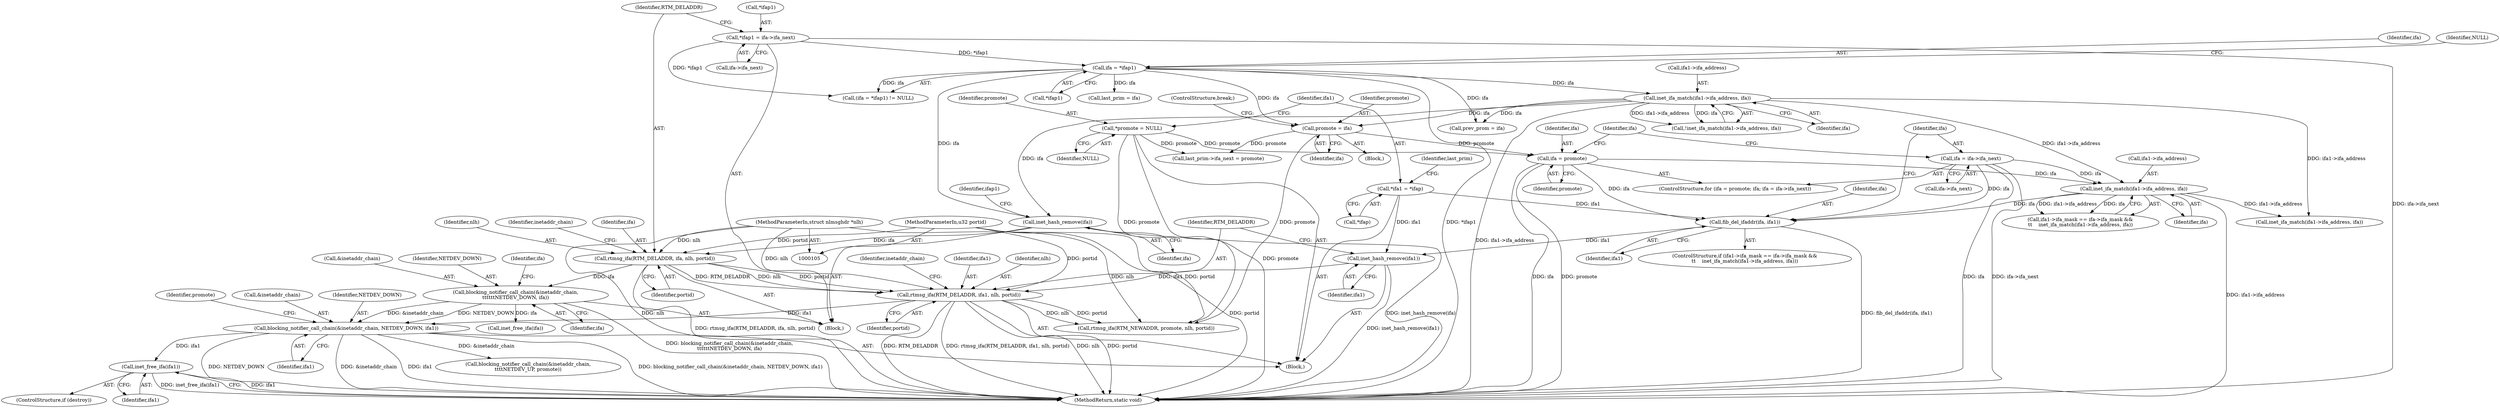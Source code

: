 digraph "0_linux_fbd40ea0180a2d328c5adc61414dc8bab9335ce2@API" {
"1000371" [label="(Call,inet_free_ifa(ifa1))"];
"1000289" [label="(Call,blocking_notifier_call_chain(&inetaddr_chain, NETDEV_DOWN, ifa1))"];
"1000234" [label="(Call,blocking_notifier_call_chain(&inetaddr_chain,\n\t\t\t\t\t\tNETDEV_DOWN, ifa))"];
"1000229" [label="(Call,rtmsg_ifa(RTM_DELADDR, ifa, nlh, portid))"];
"1000221" [label="(Call,inet_hash_remove(ifa))"];
"1000201" [label="(Call,inet_ifa_match(ifa1->ifa_address, ifa))"];
"1000160" [label="(Call,ifa = *ifap1)"];
"1000223" [label="(Call,*ifap1 = ifa->ifa_next)"];
"1000109" [label="(MethodParameterIn,struct nlmsghdr *nlh)"];
"1000110" [label="(MethodParameterIn,u32 portid)"];
"1000284" [label="(Call,rtmsg_ifa(RTM_DELADDR, ifa1, nlh, portid))"];
"1000282" [label="(Call,inet_hash_remove(ifa1))"];
"1000272" [label="(Call,fib_del_ifaddr(ifa, ifa1))"];
"1000252" [label="(Call,ifa = ifa->ifa_next)"];
"1000267" [label="(Call,inet_ifa_match(ifa1->ifa_address, ifa))"];
"1000248" [label="(Call,ifa = promote)"];
"1000113" [label="(Call,*promote = NULL)"];
"1000243" [label="(Call,promote = ifa)"];
"1000118" [label="(Call,*ifa1 = *ifap)"];
"1000244" [label="(Identifier,promote)"];
"1000221" [label="(Call,inet_hash_remove(ifa))"];
"1000295" [label="(Identifier,promote)"];
"1000113" [label="(Call,*promote = NULL)"];
"1000274" [label="(Identifier,ifa1)"];
"1000115" [label="(Identifier,NULL)"];
"1000271" [label="(Identifier,ifa)"];
"1000369" [label="(ControlStructure,if (destroy))"];
"1000291" [label="(Identifier,inetaddr_chain)"];
"1000160" [label="(Call,ifa = *ifap1)"];
"1000289" [label="(Call,blocking_notifier_call_chain(&inetaddr_chain, NETDEV_DOWN, ifa1))"];
"1000373" [label="(MethodReturn,static void)"];
"1000246" [label="(ControlStructure,break;)"];
"1000259" [label="(Call,ifa1->ifa_mask == ifa->ifa_mask &&\n\t\t    inet_ifa_match(ifa1->ifa_address, ifa))"];
"1000200" [label="(Call,!inet_ifa_match(ifa1->ifa_address, ifa))"];
"1000290" [label="(Call,&inetaddr_chain)"];
"1000205" [label="(Identifier,ifa)"];
"1000251" [label="(Identifier,ifa)"];
"1000234" [label="(Call,blocking_notifier_call_chain(&inetaddr_chain,\n\t\t\t\t\t\tNETDEV_DOWN, ifa))"];
"1000361" [label="(Call,inet_ifa_match(ifa1->ifa_address, ifa))"];
"1000372" [label="(Identifier,ifa1)"];
"1000238" [label="(Identifier,ifa)"];
"1000242" [label="(Block,)"];
"1000118" [label="(Call,*ifa1 = *ifap)"];
"1000226" [label="(Call,ifa->ifa_next)"];
"1000222" [label="(Identifier,ifa)"];
"1000240" [label="(Identifier,ifa)"];
"1000181" [label="(Call,last_prim = ifa)"];
"1000285" [label="(Identifier,RTM_DELADDR)"];
"1000235" [label="(Call,&inetaddr_chain)"];
"1000162" [label="(Call,*ifap1)"];
"1000286" [label="(Identifier,ifa1)"];
"1000120" [label="(Call,*ifap)"];
"1000231" [label="(Identifier,ifa)"];
"1000254" [label="(Call,ifa->ifa_next)"];
"1000111" [label="(Block,)"];
"1000110" [label="(MethodParameterIn,u32 portid)"];
"1000213" [label="(Call,prev_prom = ifa)"];
"1000287" [label="(Identifier,nlh)"];
"1000233" [label="(Identifier,portid)"];
"1000282" [label="(Call,inet_hash_remove(ifa1))"];
"1000237" [label="(Identifier,NETDEV_DOWN)"];
"1000202" [label="(Call,ifa1->ifa_address)"];
"1000201" [label="(Call,inet_ifa_match(ifa1->ifa_address, ifa))"];
"1000283" [label="(Identifier,ifa1)"];
"1000239" [label="(Call,inet_free_ifa(ifa))"];
"1000223" [label="(Call,*ifap1 = ifa->ifa_next)"];
"1000253" [label="(Identifier,ifa)"];
"1000284" [label="(Call,rtmsg_ifa(RTM_DELADDR, ifa1, nlh, portid))"];
"1000230" [label="(Identifier,RTM_DELADDR)"];
"1000252" [label="(Call,ifa = ifa->ifa_next)"];
"1000247" [label="(ControlStructure,for (ifa = promote; ifa; ifa = ifa->ifa_next))"];
"1000250" [label="(Identifier,promote)"];
"1000245" [label="(Identifier,ifa)"];
"1000229" [label="(Call,rtmsg_ifa(RTM_DELADDR, ifa, nlh, portid))"];
"1000371" [label="(Call,inet_free_ifa(ifa1))"];
"1000159" [label="(Call,(ifa = *ifap1) != NULL)"];
"1000335" [label="(Call,blocking_notifier_call_chain(&inetaddr_chain,\n\t\t\t\tNETDEV_UP, promote))"];
"1000224" [label="(Call,*ifap1)"];
"1000161" [label="(Identifier,ifa)"];
"1000288" [label="(Identifier,portid)"];
"1000268" [label="(Call,ifa1->ifa_address)"];
"1000272" [label="(Call,fib_del_ifaddr(ifa, ifa1))"];
"1000114" [label="(Identifier,promote)"];
"1000164" [label="(Identifier,NULL)"];
"1000330" [label="(Call,rtmsg_ifa(RTM_NEWADDR, promote, nlh, portid))"];
"1000258" [label="(ControlStructure,if (ifa1->ifa_mask == ifa->ifa_mask &&\n\t\t    inet_ifa_match(ifa1->ifa_address, ifa)))"];
"1000320" [label="(Call,last_prim->ifa_next = promote)"];
"1000232" [label="(Identifier,nlh)"];
"1000267" [label="(Call,inet_ifa_match(ifa1->ifa_address, ifa))"];
"1000119" [label="(Identifier,ifa1)"];
"1000273" [label="(Identifier,ifa)"];
"1000220" [label="(Block,)"];
"1000248" [label="(Call,ifa = promote)"];
"1000109" [label="(MethodParameterIn,struct nlmsghdr *nlh)"];
"1000292" [label="(Identifier,NETDEV_DOWN)"];
"1000236" [label="(Identifier,inetaddr_chain)"];
"1000249" [label="(Identifier,ifa)"];
"1000293" [label="(Identifier,ifa1)"];
"1000225" [label="(Identifier,ifap1)"];
"1000124" [label="(Identifier,last_prim)"];
"1000243" [label="(Call,promote = ifa)"];
"1000371" -> "1000369"  [label="AST: "];
"1000371" -> "1000372"  [label="CFG: "];
"1000372" -> "1000371"  [label="AST: "];
"1000373" -> "1000371"  [label="CFG: "];
"1000371" -> "1000373"  [label="DDG: ifa1"];
"1000371" -> "1000373"  [label="DDG: inet_free_ifa(ifa1)"];
"1000289" -> "1000371"  [label="DDG: ifa1"];
"1000289" -> "1000111"  [label="AST: "];
"1000289" -> "1000293"  [label="CFG: "];
"1000290" -> "1000289"  [label="AST: "];
"1000292" -> "1000289"  [label="AST: "];
"1000293" -> "1000289"  [label="AST: "];
"1000295" -> "1000289"  [label="CFG: "];
"1000289" -> "1000373"  [label="DDG: NETDEV_DOWN"];
"1000289" -> "1000373"  [label="DDG: &inetaddr_chain"];
"1000289" -> "1000373"  [label="DDG: ifa1"];
"1000289" -> "1000373"  [label="DDG: blocking_notifier_call_chain(&inetaddr_chain, NETDEV_DOWN, ifa1)"];
"1000234" -> "1000289"  [label="DDG: &inetaddr_chain"];
"1000234" -> "1000289"  [label="DDG: NETDEV_DOWN"];
"1000284" -> "1000289"  [label="DDG: ifa1"];
"1000289" -> "1000335"  [label="DDG: &inetaddr_chain"];
"1000234" -> "1000220"  [label="AST: "];
"1000234" -> "1000238"  [label="CFG: "];
"1000235" -> "1000234"  [label="AST: "];
"1000237" -> "1000234"  [label="AST: "];
"1000238" -> "1000234"  [label="AST: "];
"1000240" -> "1000234"  [label="CFG: "];
"1000234" -> "1000373"  [label="DDG: blocking_notifier_call_chain(&inetaddr_chain,\n\t\t\t\t\t\tNETDEV_DOWN, ifa)"];
"1000229" -> "1000234"  [label="DDG: ifa"];
"1000234" -> "1000239"  [label="DDG: ifa"];
"1000229" -> "1000220"  [label="AST: "];
"1000229" -> "1000233"  [label="CFG: "];
"1000230" -> "1000229"  [label="AST: "];
"1000231" -> "1000229"  [label="AST: "];
"1000232" -> "1000229"  [label="AST: "];
"1000233" -> "1000229"  [label="AST: "];
"1000236" -> "1000229"  [label="CFG: "];
"1000229" -> "1000373"  [label="DDG: rtmsg_ifa(RTM_DELADDR, ifa, nlh, portid)"];
"1000221" -> "1000229"  [label="DDG: ifa"];
"1000109" -> "1000229"  [label="DDG: nlh"];
"1000110" -> "1000229"  [label="DDG: portid"];
"1000229" -> "1000284"  [label="DDG: RTM_DELADDR"];
"1000229" -> "1000284"  [label="DDG: nlh"];
"1000229" -> "1000284"  [label="DDG: portid"];
"1000221" -> "1000220"  [label="AST: "];
"1000221" -> "1000222"  [label="CFG: "];
"1000222" -> "1000221"  [label="AST: "];
"1000225" -> "1000221"  [label="CFG: "];
"1000221" -> "1000373"  [label="DDG: inet_hash_remove(ifa)"];
"1000201" -> "1000221"  [label="DDG: ifa"];
"1000160" -> "1000221"  [label="DDG: ifa"];
"1000201" -> "1000200"  [label="AST: "];
"1000201" -> "1000205"  [label="CFG: "];
"1000202" -> "1000201"  [label="AST: "];
"1000205" -> "1000201"  [label="AST: "];
"1000200" -> "1000201"  [label="CFG: "];
"1000201" -> "1000373"  [label="DDG: ifa1->ifa_address"];
"1000201" -> "1000200"  [label="DDG: ifa1->ifa_address"];
"1000201" -> "1000200"  [label="DDG: ifa"];
"1000160" -> "1000201"  [label="DDG: ifa"];
"1000201" -> "1000213"  [label="DDG: ifa"];
"1000201" -> "1000243"  [label="DDG: ifa"];
"1000201" -> "1000267"  [label="DDG: ifa1->ifa_address"];
"1000201" -> "1000361"  [label="DDG: ifa1->ifa_address"];
"1000160" -> "1000159"  [label="AST: "];
"1000160" -> "1000162"  [label="CFG: "];
"1000161" -> "1000160"  [label="AST: "];
"1000162" -> "1000160"  [label="AST: "];
"1000164" -> "1000160"  [label="CFG: "];
"1000160" -> "1000373"  [label="DDG: *ifap1"];
"1000160" -> "1000159"  [label="DDG: ifa"];
"1000223" -> "1000160"  [label="DDG: *ifap1"];
"1000160" -> "1000181"  [label="DDG: ifa"];
"1000160" -> "1000213"  [label="DDG: ifa"];
"1000160" -> "1000243"  [label="DDG: ifa"];
"1000223" -> "1000220"  [label="AST: "];
"1000223" -> "1000226"  [label="CFG: "];
"1000224" -> "1000223"  [label="AST: "];
"1000226" -> "1000223"  [label="AST: "];
"1000230" -> "1000223"  [label="CFG: "];
"1000223" -> "1000373"  [label="DDG: ifa->ifa_next"];
"1000223" -> "1000159"  [label="DDG: *ifap1"];
"1000109" -> "1000105"  [label="AST: "];
"1000109" -> "1000373"  [label="DDG: nlh"];
"1000109" -> "1000284"  [label="DDG: nlh"];
"1000109" -> "1000330"  [label="DDG: nlh"];
"1000110" -> "1000105"  [label="AST: "];
"1000110" -> "1000373"  [label="DDG: portid"];
"1000110" -> "1000284"  [label="DDG: portid"];
"1000110" -> "1000330"  [label="DDG: portid"];
"1000284" -> "1000111"  [label="AST: "];
"1000284" -> "1000288"  [label="CFG: "];
"1000285" -> "1000284"  [label="AST: "];
"1000286" -> "1000284"  [label="AST: "];
"1000287" -> "1000284"  [label="AST: "];
"1000288" -> "1000284"  [label="AST: "];
"1000291" -> "1000284"  [label="CFG: "];
"1000284" -> "1000373"  [label="DDG: RTM_DELADDR"];
"1000284" -> "1000373"  [label="DDG: rtmsg_ifa(RTM_DELADDR, ifa1, nlh, portid)"];
"1000284" -> "1000373"  [label="DDG: nlh"];
"1000284" -> "1000373"  [label="DDG: portid"];
"1000282" -> "1000284"  [label="DDG: ifa1"];
"1000284" -> "1000330"  [label="DDG: nlh"];
"1000284" -> "1000330"  [label="DDG: portid"];
"1000282" -> "1000111"  [label="AST: "];
"1000282" -> "1000283"  [label="CFG: "];
"1000283" -> "1000282"  [label="AST: "];
"1000285" -> "1000282"  [label="CFG: "];
"1000282" -> "1000373"  [label="DDG: inet_hash_remove(ifa1)"];
"1000272" -> "1000282"  [label="DDG: ifa1"];
"1000118" -> "1000282"  [label="DDG: ifa1"];
"1000272" -> "1000258"  [label="AST: "];
"1000272" -> "1000274"  [label="CFG: "];
"1000273" -> "1000272"  [label="AST: "];
"1000274" -> "1000272"  [label="AST: "];
"1000253" -> "1000272"  [label="CFG: "];
"1000272" -> "1000373"  [label="DDG: fib_del_ifaddr(ifa, ifa1)"];
"1000252" -> "1000272"  [label="DDG: ifa"];
"1000267" -> "1000272"  [label="DDG: ifa"];
"1000248" -> "1000272"  [label="DDG: ifa"];
"1000118" -> "1000272"  [label="DDG: ifa1"];
"1000252" -> "1000247"  [label="AST: "];
"1000252" -> "1000254"  [label="CFG: "];
"1000253" -> "1000252"  [label="AST: "];
"1000254" -> "1000252"  [label="AST: "];
"1000251" -> "1000252"  [label="CFG: "];
"1000252" -> "1000373"  [label="DDG: ifa"];
"1000252" -> "1000373"  [label="DDG: ifa->ifa_next"];
"1000252" -> "1000267"  [label="DDG: ifa"];
"1000267" -> "1000259"  [label="AST: "];
"1000267" -> "1000271"  [label="CFG: "];
"1000268" -> "1000267"  [label="AST: "];
"1000271" -> "1000267"  [label="AST: "];
"1000259" -> "1000267"  [label="CFG: "];
"1000267" -> "1000373"  [label="DDG: ifa1->ifa_address"];
"1000267" -> "1000259"  [label="DDG: ifa1->ifa_address"];
"1000267" -> "1000259"  [label="DDG: ifa"];
"1000248" -> "1000267"  [label="DDG: ifa"];
"1000267" -> "1000361"  [label="DDG: ifa1->ifa_address"];
"1000248" -> "1000247"  [label="AST: "];
"1000248" -> "1000250"  [label="CFG: "];
"1000249" -> "1000248"  [label="AST: "];
"1000250" -> "1000248"  [label="AST: "];
"1000251" -> "1000248"  [label="CFG: "];
"1000248" -> "1000373"  [label="DDG: promote"];
"1000248" -> "1000373"  [label="DDG: ifa"];
"1000113" -> "1000248"  [label="DDG: promote"];
"1000243" -> "1000248"  [label="DDG: promote"];
"1000113" -> "1000111"  [label="AST: "];
"1000113" -> "1000115"  [label="CFG: "];
"1000114" -> "1000113"  [label="AST: "];
"1000115" -> "1000113"  [label="AST: "];
"1000119" -> "1000113"  [label="CFG: "];
"1000113" -> "1000373"  [label="DDG: promote"];
"1000113" -> "1000320"  [label="DDG: promote"];
"1000113" -> "1000330"  [label="DDG: promote"];
"1000243" -> "1000242"  [label="AST: "];
"1000243" -> "1000245"  [label="CFG: "];
"1000244" -> "1000243"  [label="AST: "];
"1000245" -> "1000243"  [label="AST: "];
"1000246" -> "1000243"  [label="CFG: "];
"1000243" -> "1000320"  [label="DDG: promote"];
"1000243" -> "1000330"  [label="DDG: promote"];
"1000118" -> "1000111"  [label="AST: "];
"1000118" -> "1000120"  [label="CFG: "];
"1000119" -> "1000118"  [label="AST: "];
"1000120" -> "1000118"  [label="AST: "];
"1000124" -> "1000118"  [label="CFG: "];
}
